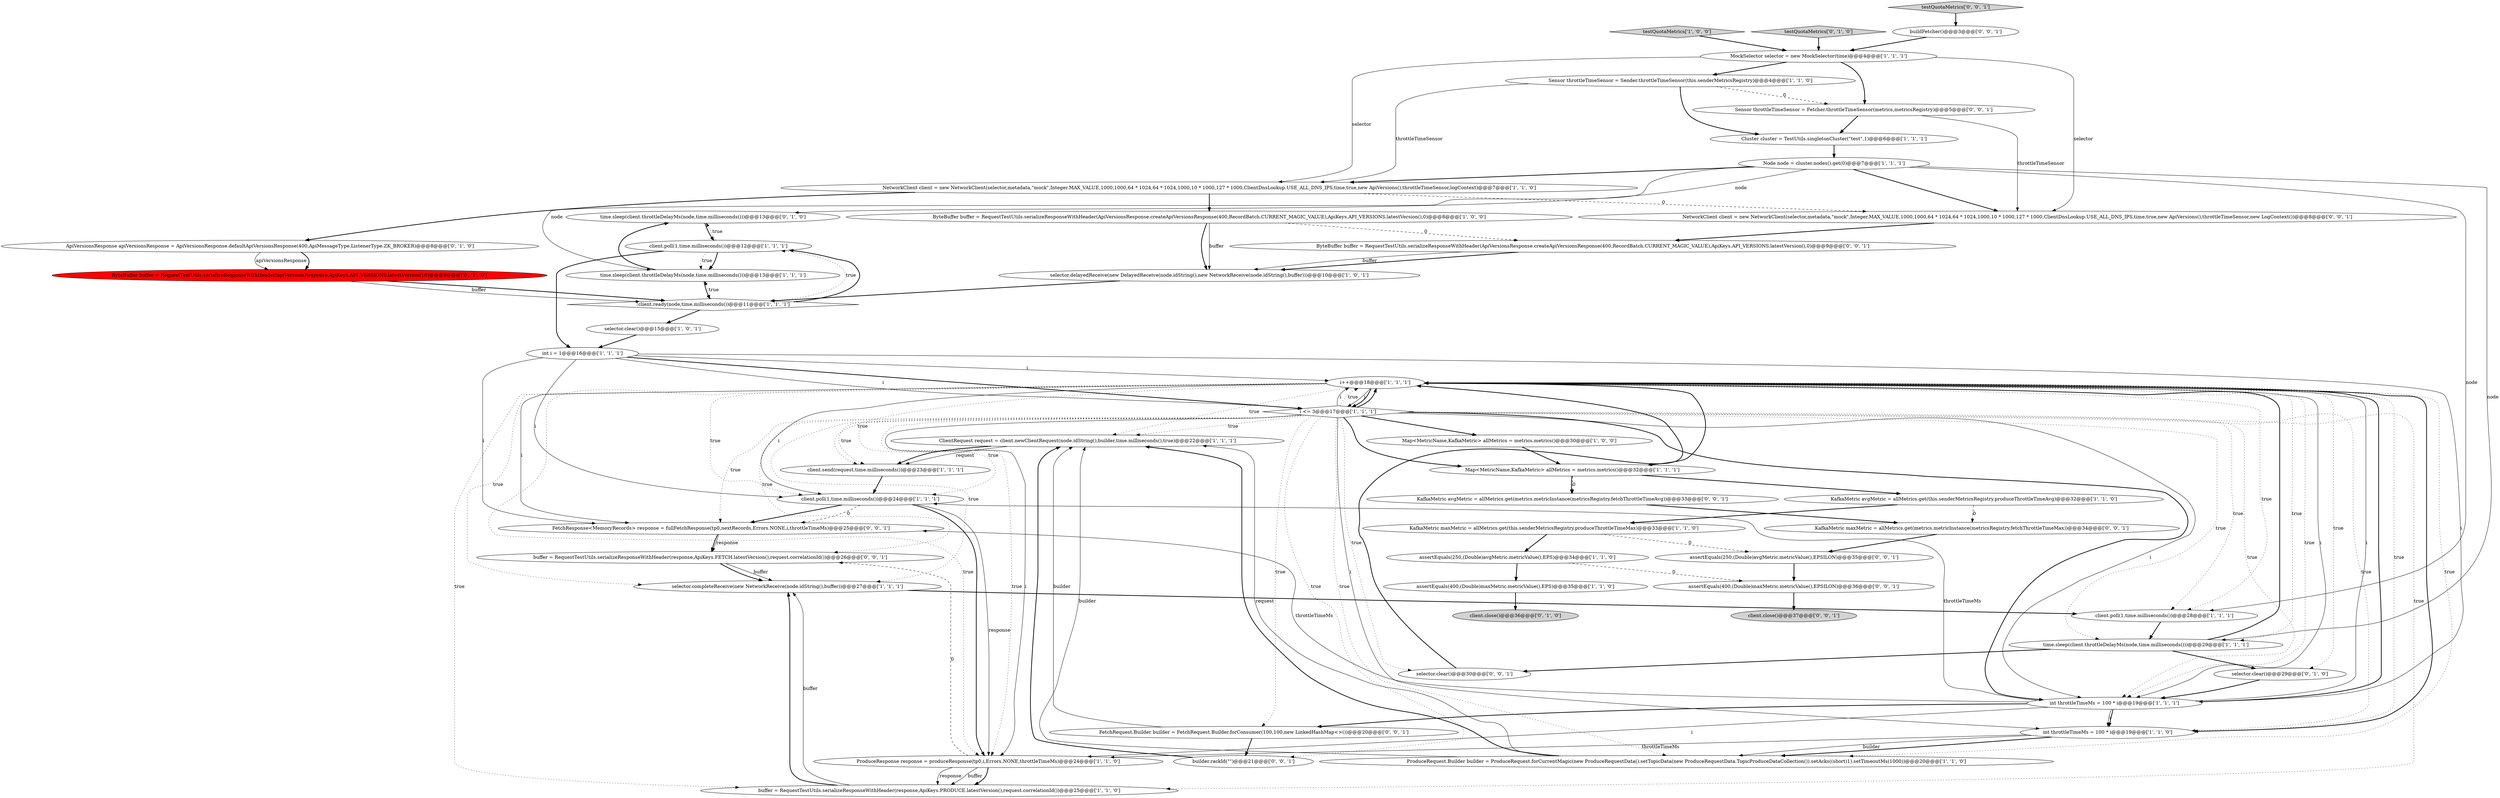 digraph {
10 [style = filled, label = "MockSelector selector = new MockSelector(time)@@@4@@@['1', '1', '1']", fillcolor = white, shape = ellipse image = "AAA0AAABBB1BBB"];
6 [style = filled, label = "i++@@@18@@@['1', '1', '1']", fillcolor = white, shape = ellipse image = "AAA0AAABBB1BBB"];
23 [style = filled, label = "Cluster cluster = TestUtils.singletonCluster(\"test\",1)@@@6@@@['1', '1', '1']", fillcolor = white, shape = ellipse image = "AAA0AAABBB1BBB"];
30 [style = filled, label = "i <= 3@@@17@@@['1', '1', '1']", fillcolor = white, shape = diamond image = "AAA0AAABBB1BBB"];
49 [style = filled, label = "ByteBuffer buffer = RequestTestUtils.serializeResponseWithHeader(ApiVersionsResponse.createApiVersionsResponse(400,RecordBatch.CURRENT_MAGIC_VALUE),ApiKeys.API_VERSIONS.latestVersion(),0)@@@9@@@['0', '0', '1']", fillcolor = white, shape = ellipse image = "AAA0AAABBB3BBB"];
7 [style = filled, label = "int throttleTimeMs = 100 * i@@@19@@@['1', '1', '0']", fillcolor = white, shape = ellipse image = "AAA0AAABBB1BBB"];
48 [style = filled, label = "assertEquals(250,(Double)avgMetric.metricValue(),EPSILON)@@@35@@@['0', '0', '1']", fillcolor = white, shape = ellipse image = "AAA0AAABBB3BBB"];
38 [style = filled, label = "client.close()@@@37@@@['0', '0', '1']", fillcolor = lightgray, shape = ellipse image = "AAA0AAABBB3BBB"];
45 [style = filled, label = "assertEquals(400,(Double)maxMetric.metricValue(),EPSILON)@@@36@@@['0', '0', '1']", fillcolor = white, shape = ellipse image = "AAA0AAABBB3BBB"];
22 [style = filled, label = "assertEquals(250,(Double)avgMetric.metricValue(),EPS)@@@34@@@['1', '1', '0']", fillcolor = white, shape = ellipse image = "AAA0AAABBB1BBB"];
32 [style = filled, label = "time.sleep(client.throttleDelayMs(node,time.milliseconds()))@@@13@@@['0', '1', '0']", fillcolor = white, shape = ellipse image = "AAA0AAABBB2BBB"];
36 [style = filled, label = "selector.clear()@@@29@@@['0', '1', '0']", fillcolor = white, shape = ellipse image = "AAA0AAABBB2BBB"];
42 [style = filled, label = "FetchResponse<MemoryRecords> response = fullFetchResponse(tp0,nextRecords,Errors.NONE,i,throttleTimeMs)@@@25@@@['0', '0', '1']", fillcolor = white, shape = ellipse image = "AAA0AAABBB3BBB"];
44 [style = filled, label = "KafkaMetric maxMetric = allMetrics.get(metrics.metricInstance(metricsRegistry.fetchThrottleTimeMax))@@@34@@@['0', '0', '1']", fillcolor = white, shape = ellipse image = "AAA0AAABBB3BBB"];
19 [style = filled, label = "Sensor throttleTimeSensor = Sender.throttleTimeSensor(this.senderMetricsRegistry)@@@4@@@['1', '1', '0']", fillcolor = white, shape = ellipse image = "AAA0AAABBB1BBB"];
18 [style = filled, label = "!client.ready(node,time.milliseconds())@@@11@@@['1', '1', '1']", fillcolor = white, shape = diamond image = "AAA0AAABBB1BBB"];
17 [style = filled, label = "buffer = RequestTestUtils.serializeResponseWithHeader(response,ApiKeys.PRODUCE.latestVersion(),request.correlationId())@@@25@@@['1', '1', '0']", fillcolor = white, shape = ellipse image = "AAA0AAABBB1BBB"];
35 [style = filled, label = "ApiVersionsResponse apiVersionsResponse = ApiVersionsResponse.defaultApiVersionsResponse(400,ApiMessageType.ListenerType.ZK_BROKER)@@@8@@@['0', '1', '0']", fillcolor = white, shape = ellipse image = "AAA0AAABBB2BBB"];
34 [style = filled, label = "client.close()@@@36@@@['0', '1', '0']", fillcolor = lightgray, shape = ellipse image = "AAA0AAABBB2BBB"];
8 [style = filled, label = "KafkaMetric avgMetric = allMetrics.get(this.senderMetricsRegistry.produceThrottleTimeAvg)@@@32@@@['1', '1', '0']", fillcolor = white, shape = ellipse image = "AAA0AAABBB1BBB"];
11 [style = filled, label = "client.poll(1,time.milliseconds())@@@24@@@['1', '1', '1']", fillcolor = white, shape = ellipse image = "AAA0AAABBB1BBB"];
12 [style = filled, label = "NetworkClient client = new NetworkClient(selector,metadata,\"mock\",Integer.MAX_VALUE,1000,1000,64 * 1024,64 * 1024,1000,10 * 1000,127 * 1000,ClientDnsLookup.USE_ALL_DNS_IPS,time,true,new ApiVersions(),throttleTimeSensor,logContext)@@@7@@@['1', '1', '0']", fillcolor = white, shape = ellipse image = "AAA0AAABBB1BBB"];
21 [style = filled, label = "client.poll(1,time.milliseconds())@@@28@@@['1', '1', '1']", fillcolor = white, shape = ellipse image = "AAA0AAABBB1BBB"];
29 [style = filled, label = "client.poll(1,time.milliseconds())@@@12@@@['1', '1', '1']", fillcolor = white, shape = ellipse image = "AAA0AAABBB1BBB"];
9 [style = filled, label = "selector.completeReceive(new NetworkReceive(node.idString(),buffer))@@@27@@@['1', '1', '1']", fillcolor = white, shape = ellipse image = "AAA0AAABBB1BBB"];
5 [style = filled, label = "time.sleep(client.throttleDelayMs(node,time.milliseconds()))@@@13@@@['1', '1', '1']", fillcolor = white, shape = ellipse image = "AAA0AAABBB1BBB"];
52 [style = filled, label = "KafkaMetric avgMetric = allMetrics.get(metrics.metricInstance(metricsRegistry.fetchThrottleTimeAvg))@@@33@@@['0', '0', '1']", fillcolor = white, shape = ellipse image = "AAA0AAABBB3BBB"];
13 [style = filled, label = "selector.delayedReceive(new DelayedReceive(node.idString(),new NetworkReceive(node.idString(),buffer)))@@@10@@@['1', '0', '1']", fillcolor = white, shape = ellipse image = "AAA0AAABBB1BBB"];
27 [style = filled, label = "KafkaMetric maxMetric = allMetrics.get(this.senderMetricsRegistry.produceThrottleTimeMax)@@@33@@@['1', '1', '0']", fillcolor = white, shape = ellipse image = "AAA0AAABBB1BBB"];
31 [style = filled, label = "Map<MetricName,KafkaMetric> allMetrics = metrics.metrics()@@@30@@@['1', '0', '0']", fillcolor = white, shape = ellipse image = "AAA0AAABBB1BBB"];
25 [style = filled, label = "time.sleep(client.throttleDelayMs(node,time.milliseconds()))@@@29@@@['1', '1', '1']", fillcolor = white, shape = ellipse image = "AAA0AAABBB1BBB"];
40 [style = filled, label = "testQuotaMetrics['0', '0', '1']", fillcolor = lightgray, shape = diamond image = "AAA0AAABBB3BBB"];
4 [style = filled, label = "Map<MetricName,KafkaMetric> allMetrics = metrics.metrics()@@@32@@@['1', '1', '1']", fillcolor = white, shape = ellipse image = "AAA0AAABBB1BBB"];
14 [style = filled, label = "testQuotaMetrics['1', '0', '0']", fillcolor = lightgray, shape = diamond image = "AAA0AAABBB1BBB"];
37 [style = filled, label = "ByteBuffer buffer = RequestTestUtils.serializeResponseWithHeader(apiVersionsResponse,ApiKeys.API_VERSIONS.latestVersion(),0)@@@9@@@['0', '1', '0']", fillcolor = red, shape = ellipse image = "AAA1AAABBB2BBB"];
1 [style = filled, label = "ByteBuffer buffer = RequestTestUtils.serializeResponseWithHeader(ApiVersionsResponse.createApiVersionsResponse(400,RecordBatch.CURRENT_MAGIC_VALUE),ApiKeys.API_VERSIONS.latestVersion(),0)@@@8@@@['1', '0', '0']", fillcolor = white, shape = ellipse image = "AAA0AAABBB1BBB"];
20 [style = filled, label = "int throttleTimeMs = 100 * i@@@19@@@['1', '1', '1']", fillcolor = white, shape = ellipse image = "AAA0AAABBB1BBB"];
3 [style = filled, label = "client.send(request,time.milliseconds())@@@23@@@['1', '1', '1']", fillcolor = white, shape = ellipse image = "AAA0AAABBB1BBB"];
43 [style = filled, label = "FetchRequest.Builder builder = FetchRequest.Builder.forConsumer(100,100,new LinkedHashMap<>())@@@20@@@['0', '0', '1']", fillcolor = white, shape = ellipse image = "AAA0AAABBB3BBB"];
51 [style = filled, label = "buffer = RequestTestUtils.serializeResponseWithHeader(response,ApiKeys.FETCH.latestVersion(),request.correlationId())@@@26@@@['0', '0', '1']", fillcolor = white, shape = ellipse image = "AAA0AAABBB3BBB"];
26 [style = filled, label = "int i = 1@@@16@@@['1', '1', '1']", fillcolor = white, shape = ellipse image = "AAA0AAABBB1BBB"];
39 [style = filled, label = "builder.rackId(\"\")@@@21@@@['0', '0', '1']", fillcolor = white, shape = ellipse image = "AAA0AAABBB3BBB"];
2 [style = filled, label = "ProduceRequest.Builder builder = ProduceRequest.forCurrentMagic(new ProduceRequestData().setTopicData(new ProduceRequestData.TopicProduceDataCollection()).setAcks((short)1).setTimeoutMs(1000))@@@20@@@['1', '1', '0']", fillcolor = white, shape = ellipse image = "AAA0AAABBB1BBB"];
28 [style = filled, label = "selector.clear()@@@15@@@['1', '0', '1']", fillcolor = white, shape = ellipse image = "AAA0AAABBB1BBB"];
46 [style = filled, label = "NetworkClient client = new NetworkClient(selector,metadata,\"mock\",Integer.MAX_VALUE,1000,1000,64 * 1024,64 * 1024,1000,10 * 1000,127 * 1000,ClientDnsLookup.USE_ALL_DNS_IPS,time,true,new ApiVersions(),throttleTimeSensor,new LogContext())@@@8@@@['0', '0', '1']", fillcolor = white, shape = ellipse image = "AAA0AAABBB3BBB"];
41 [style = filled, label = "Sensor throttleTimeSensor = Fetcher.throttleTimeSensor(metrics,metricsRegistry)@@@5@@@['0', '0', '1']", fillcolor = white, shape = ellipse image = "AAA0AAABBB3BBB"];
16 [style = filled, label = "Node node = cluster.nodes().get(0)@@@7@@@['1', '1', '1']", fillcolor = white, shape = ellipse image = "AAA0AAABBB1BBB"];
15 [style = filled, label = "assertEquals(400,(Double)maxMetric.metricValue(),EPS)@@@35@@@['1', '1', '0']", fillcolor = white, shape = ellipse image = "AAA0AAABBB1BBB"];
24 [style = filled, label = "ProduceResponse response = produceResponse(tp0,i,Errors.NONE,throttleTimeMs)@@@24@@@['1', '1', '0']", fillcolor = white, shape = ellipse image = "AAA0AAABBB1BBB"];
33 [style = filled, label = "testQuotaMetrics['0', '1', '0']", fillcolor = lightgray, shape = diamond image = "AAA0AAABBB2BBB"];
47 [style = filled, label = "selector.clear()@@@30@@@['0', '0', '1']", fillcolor = white, shape = ellipse image = "AAA0AAABBB3BBB"];
50 [style = filled, label = "buildFetcher()@@@3@@@['0', '0', '1']", fillcolor = white, shape = ellipse image = "AAA0AAABBB3BBB"];
0 [style = filled, label = "ClientRequest request = client.newClientRequest(node.idString(),builder,time.milliseconds(),true)@@@22@@@['1', '1', '1']", fillcolor = white, shape = ellipse image = "AAA0AAABBB1BBB"];
43->0 [style = solid, label="builder"];
52->44 [style = bold, label=""];
29->5 [style = bold, label=""];
22->15 [style = bold, label=""];
30->20 [style = bold, label=""];
10->19 [style = bold, label=""];
17->9 [style = bold, label=""];
51->9 [style = solid, label="buffer"];
29->5 [style = dotted, label="true"];
30->0 [style = dotted, label="true"];
25->6 [style = bold, label=""];
30->6 [style = bold, label=""];
10->41 [style = bold, label=""];
1->13 [style = bold, label=""];
36->20 [style = bold, label=""];
30->7 [style = solid, label="i"];
6->42 [style = solid, label="i"];
30->2 [style = dotted, label="true"];
1->49 [style = dashed, label="0"];
7->2 [style = solid, label="builder"];
35->37 [style = bold, label=""];
49->13 [style = bold, label=""];
50->10 [style = bold, label=""];
45->38 [style = bold, label=""];
24->17 [style = bold, label=""];
9->21 [style = bold, label=""];
7->24 [style = solid, label="throttleTimeMs"];
20->43 [style = bold, label=""];
4->8 [style = bold, label=""];
12->46 [style = dashed, label="0"];
30->43 [style = dotted, label="true"];
6->0 [style = dotted, label="true"];
6->11 [style = dotted, label="true"];
30->39 [style = dotted, label="true"];
20->24 [style = solid, label="i"];
6->3 [style = dotted, label="true"];
8->27 [style = bold, label=""];
1->13 [style = solid, label="buffer"];
30->6 [style = solid, label="i"];
42->51 [style = solid, label="response"];
0->3 [style = bold, label=""];
25->47 [style = bold, label=""];
40->50 [style = bold, label=""];
47->6 [style = bold, label=""];
16->25 [style = solid, label="node"];
15->34 [style = bold, label=""];
30->7 [style = dotted, label="true"];
25->36 [style = bold, label=""];
10->12 [style = solid, label="selector"];
30->6 [style = dotted, label="true"];
3->11 [style = bold, label=""];
24->51 [style = dashed, label="0"];
14->10 [style = bold, label=""];
31->4 [style = bold, label=""];
12->35 [style = bold, label=""];
21->25 [style = bold, label=""];
12->1 [style = bold, label=""];
27->22 [style = bold, label=""];
18->28 [style = bold, label=""];
6->20 [style = dotted, label="true"];
29->26 [style = bold, label=""];
17->9 [style = solid, label="buffer"];
6->4 [style = bold, label=""];
49->13 [style = solid, label="buffer"];
30->51 [style = dotted, label="true"];
7->2 [style = bold, label=""];
24->17 [style = solid, label="response"];
41->46 [style = solid, label="throttleTimeSensor"];
30->3 [style = dotted, label="true"];
6->25 [style = dotted, label="true"];
6->7 [style = dotted, label="true"];
30->9 [style = dotted, label="true"];
4->52 [style = dashed, label="0"];
18->5 [style = dotted, label="true"];
11->42 [style = dashed, label="0"];
20->7 [style = bold, label=""];
6->7 [style = bold, label=""];
26->11 [style = solid, label="i"];
30->24 [style = solid, label="i"];
29->32 [style = dotted, label="true"];
16->21 [style = solid, label="node"];
13->18 [style = bold, label=""];
18->29 [style = dotted, label="true"];
6->24 [style = dotted, label="true"];
30->42 [style = dotted, label="true"];
6->20 [style = solid, label="i"];
20->7 [style = solid, label="i"];
2->0 [style = solid, label="request"];
35->37 [style = solid, label="apiVersionsResponse"];
22->45 [style = dashed, label="0"];
51->9 [style = bold, label=""];
26->20 [style = solid, label="i"];
2->0 [style = solid, label="builder"];
28->26 [style = bold, label=""];
5->18 [style = bold, label=""];
11->24 [style = bold, label=""];
10->46 [style = solid, label="selector"];
30->20 [style = solid, label="i"];
42->51 [style = bold, label=""];
19->41 [style = dashed, label="0"];
16->5 [style = solid, label="node"];
5->32 [style = bold, label=""];
2->0 [style = bold, label=""];
6->2 [style = dotted, label="true"];
30->25 [style = dotted, label="true"];
26->6 [style = solid, label="i"];
6->9 [style = dotted, label="true"];
30->31 [style = bold, label=""];
16->32 [style = solid, label="node"];
30->20 [style = dotted, label="true"];
0->3 [style = solid, label="request"];
30->17 [style = dotted, label="true"];
8->44 [style = dashed, label="0"];
6->21 [style = dotted, label="true"];
30->11 [style = dotted, label="true"];
43->39 [style = bold, label=""];
27->48 [style = dashed, label="0"];
37->18 [style = solid, label="buffer"];
20->6 [style = solid, label="i"];
16->46 [style = bold, label=""];
23->16 [style = bold, label=""];
6->36 [style = dotted, label="true"];
30->24 [style = dotted, label="true"];
46->49 [style = bold, label=""];
30->47 [style = dotted, label="true"];
33->10 [style = bold, label=""];
20->6 [style = bold, label=""];
11->42 [style = bold, label=""];
30->21 [style = dotted, label="true"];
6->17 [style = dotted, label="true"];
26->30 [style = bold, label=""];
32->29 [style = bold, label=""];
18->29 [style = bold, label=""];
20->11 [style = solid, label="throttleTimeMs"];
48->45 [style = bold, label=""];
39->0 [style = bold, label=""];
4->52 [style = bold, label=""];
6->11 [style = solid, label="i"];
6->30 [style = solid, label="i"];
30->4 [style = bold, label=""];
44->48 [style = bold, label=""];
19->23 [style = bold, label=""];
26->42 [style = solid, label="i"];
24->17 [style = solid, label="buffer"];
37->18 [style = bold, label=""];
26->30 [style = solid, label="i"];
20->42 [style = solid, label="throttleTimeMs"];
41->23 [style = bold, label=""];
16->12 [style = bold, label=""];
11->24 [style = solid, label="response"];
19->12 [style = solid, label="throttleTimeSensor"];
6->30 [style = bold, label=""];
}
